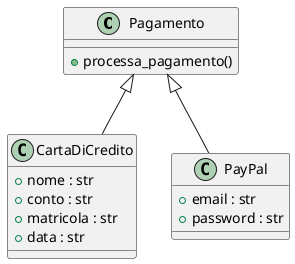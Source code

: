 @startuml es6

class Pagamento{
    + processa_pagamento()
}

class CartaDiCredito{
        
    +nome : str
    +conto : str
    +matricola : str
    +data : str
        
}
    

class PayPal{
    +email : str
    +password : str
        
}
Pagamento <|--CartaDiCredito
Pagamento <|--PayPal
@enduml
